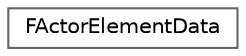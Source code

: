 digraph "Graphical Class Hierarchy"
{
 // INTERACTIVE_SVG=YES
 // LATEX_PDF_SIZE
  bgcolor="transparent";
  edge [fontname=Helvetica,fontsize=10,labelfontname=Helvetica,labelfontsize=10];
  node [fontname=Helvetica,fontsize=10,shape=box,height=0.2,width=0.4];
  rankdir="LR";
  Node0 [id="Node000000",label="FActorElementData",height=0.2,width=0.4,color="grey40", fillcolor="white", style="filled",URL="$dc/d89/structFActorElementData.html",tooltip="Element data that represents an Actor."];
}
